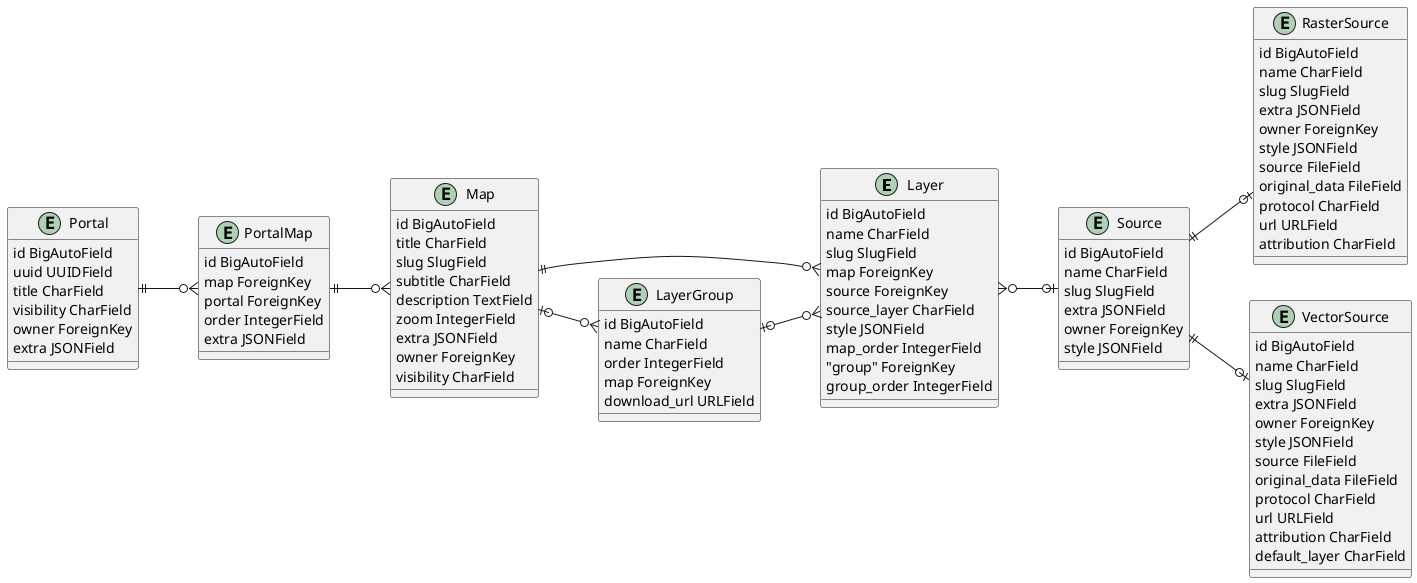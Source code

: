 @startuml
left to right direction

entity Layer {
    id BigAutoField
    name CharField
    slug SlugField
    map ForeignKey
    source ForeignKey
    source_layer CharField
    style JSONField
    map_order IntegerField
    "group" ForeignKey
    group_order IntegerField
}

entity LayerGroup {
    id BigAutoField
    name CharField
    order IntegerField
    map ForeignKey
    download_url URLField
}

entity Map {
    id BigAutoField
    title CharField
    slug SlugField
    subtitle CharField
    description TextField
    zoom IntegerField
    extra JSONField
    owner ForeignKey
    visibility CharField
}

entity Portal {
    id BigAutoField
    uuid UUIDField
    title CharField
    visibility CharField
    owner ForeignKey
    extra JSONField
}

entity PortalMap {
    id BigAutoField
    map ForeignKey
    portal ForeignKey
    order IntegerField
    extra JSONField
}

entity RasterSource {
    id BigAutoField
    name CharField
    slug SlugField
    extra JSONField
    owner ForeignKey
    style JSONField
    source FileField
    original_data FileField
    protocol CharField
    url URLField
    attribution CharField
}

entity Source {
    id BigAutoField
    name CharField
    slug SlugField
    extra JSONField
    owner ForeignKey
    style JSONField
}

entity VectorSource {
    id BigAutoField
    name CharField
    slug SlugField
    extra JSONField
    owner ForeignKey
    style JSONField
    source FileField
    original_data FileField
    protocol CharField
    url URLField
    attribution CharField
    default_layer CharField
}

Portal ||--o{ PortalMap
PortalMap ||--o{ Map
Map ||--o{ Layer
LayerGroup |o--o{ Layer
Map |o--o{ LayerGroup
Layer }o--o| Source
Source ||--o| RasterSource
Source ||--o| VectorSource

@enduml
